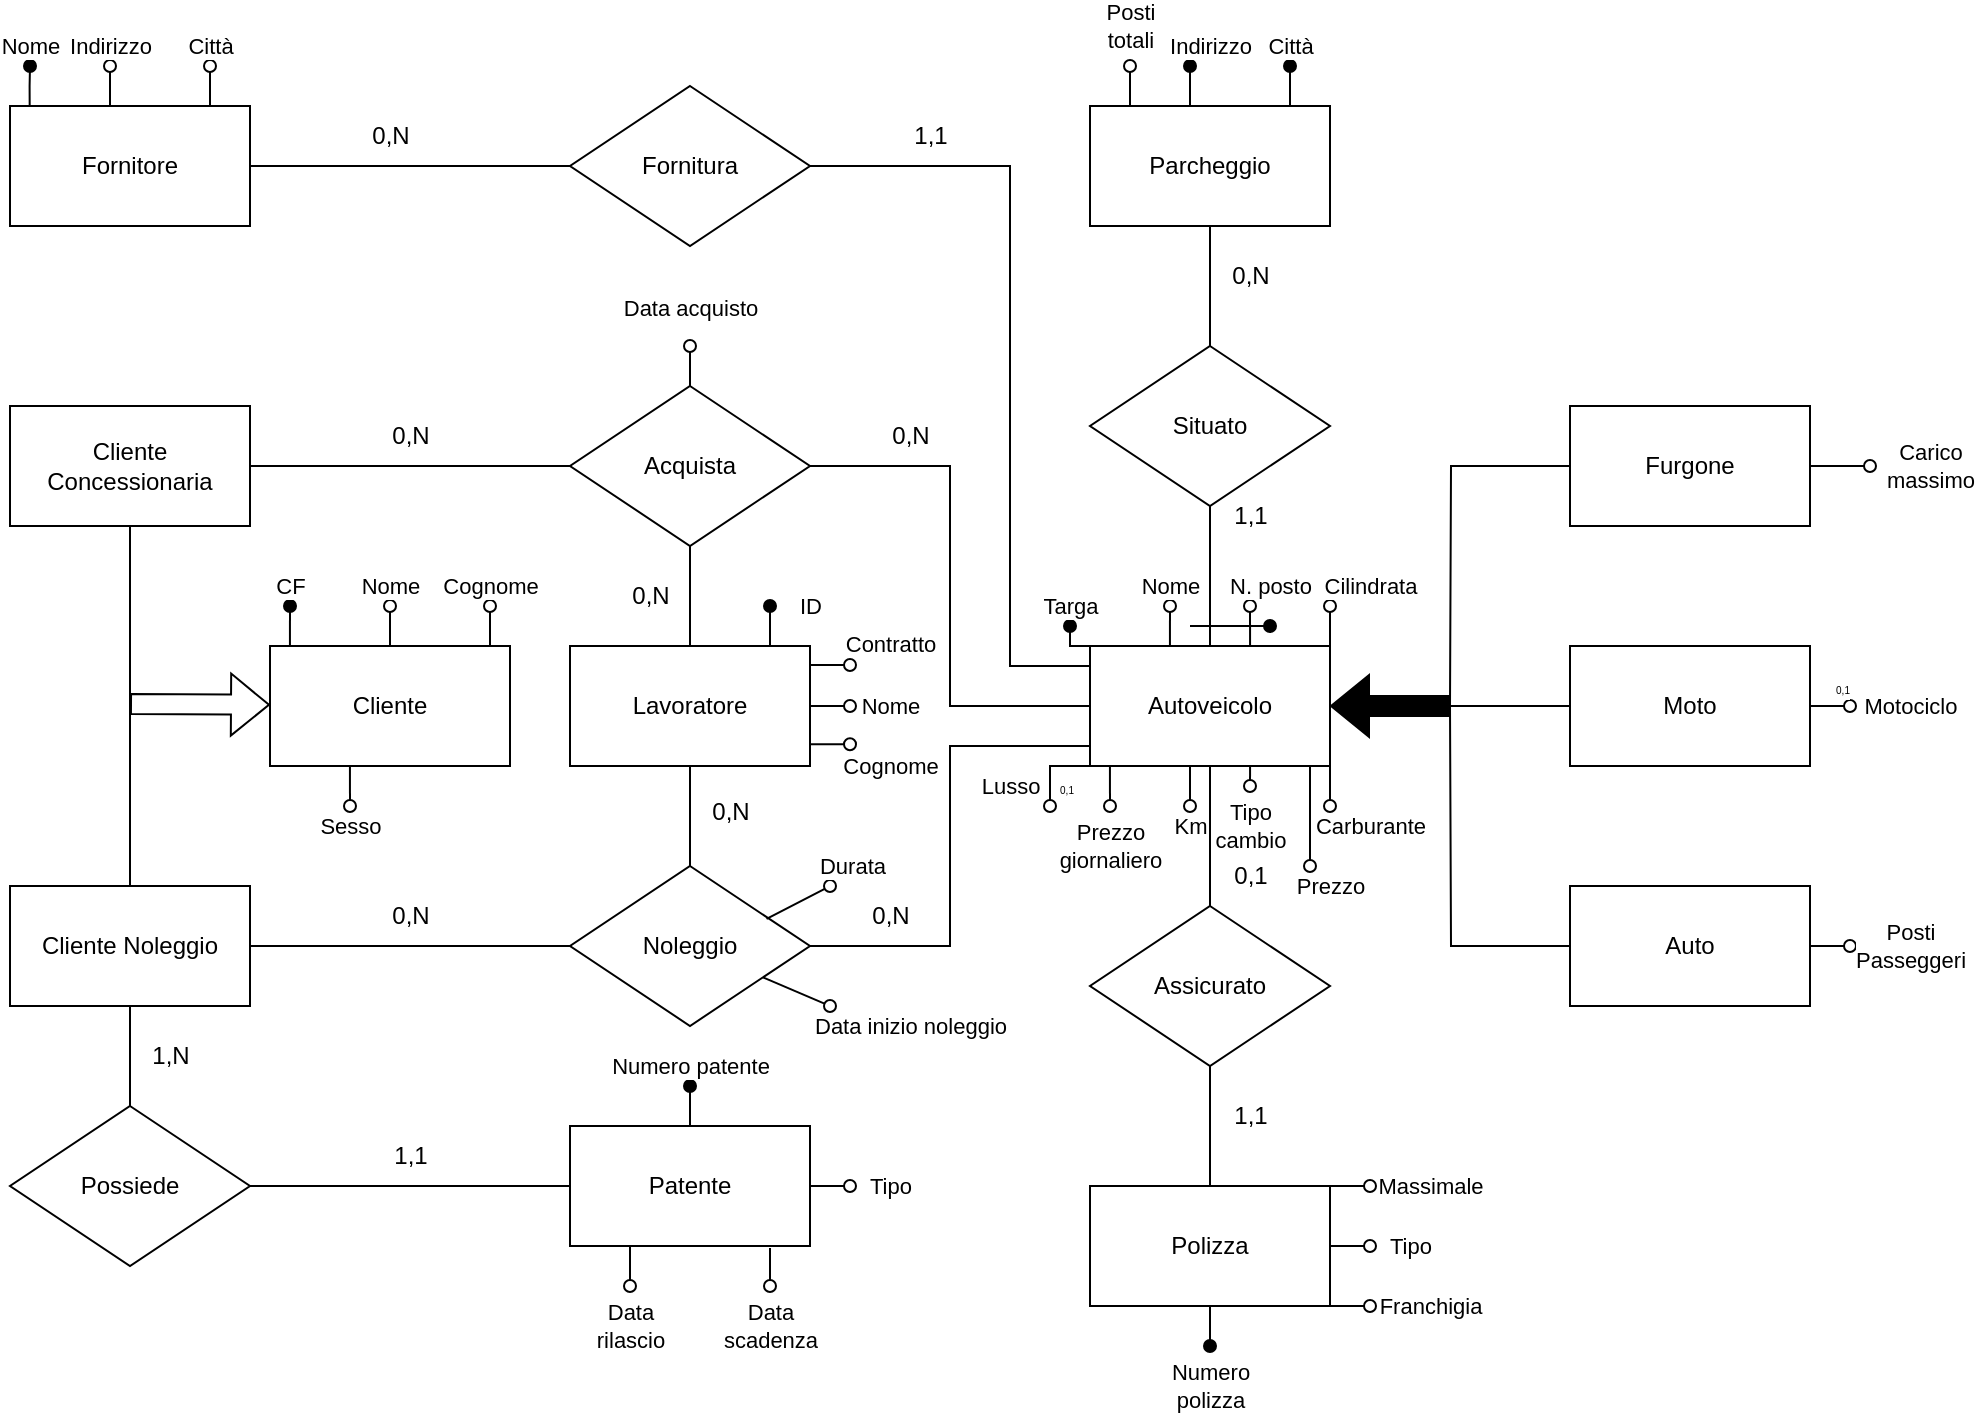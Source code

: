<mxfile version="21.2.8" type="device">
  <diagram name="Page-1" id="0QKLpB0sGq2ERXiElDXG">
    <mxGraphModel dx="1080" dy="813" grid="1" gridSize="10" guides="1" tooltips="1" connect="1" arrows="1" fold="1" page="1" pageScale="1" pageWidth="1169" pageHeight="827" math="0" shadow="0">
      <root>
        <mxCell id="0" />
        <mxCell id="1" parent="0" />
        <mxCell id="74rmJyMrIlyNJt9u1aJS-48" style="edgeStyle=orthogonalEdgeStyle;rounded=0;orthogonalLoop=1;jettySize=auto;html=1;endArrow=none;endFill=0;" parent="1" source="74rmJyMrIlyNJt9u1aJS-1" edge="1">
          <mxGeometry relative="1" as="geometry">
            <mxPoint x="220" y="400" as="targetPoint" />
          </mxGeometry>
        </mxCell>
        <mxCell id="74rmJyMrIlyNJt9u1aJS-1" value="Cliente Noleggio" style="rounded=0;whiteSpace=wrap;html=1;" parent="1" vertex="1">
          <mxGeometry x="160" y="490" width="120" height="60" as="geometry" />
        </mxCell>
        <mxCell id="74rmJyMrIlyNJt9u1aJS-18" value="" style="edgeStyle=orthogonalEdgeStyle;rounded=0;orthogonalLoop=1;jettySize=auto;html=1;endArrow=none;endFill=0;" parent="1" source="74rmJyMrIlyNJt9u1aJS-2" target="74rmJyMrIlyNJt9u1aJS-17" edge="1">
          <mxGeometry relative="1" as="geometry" />
        </mxCell>
        <mxCell id="74rmJyMrIlyNJt9u1aJS-53" style="edgeStyle=orthogonalEdgeStyle;rounded=0;orthogonalLoop=1;jettySize=auto;html=1;entryX=1;entryY=0.5;entryDx=0;entryDy=0;endArrow=none;endFill=0;" parent="1" source="74rmJyMrIlyNJt9u1aJS-2" target="74rmJyMrIlyNJt9u1aJS-50" edge="1">
          <mxGeometry relative="1" as="geometry">
            <Array as="points">
              <mxPoint x="630" y="400" />
              <mxPoint x="630" y="280" />
            </Array>
          </mxGeometry>
        </mxCell>
        <mxCell id="74rmJyMrIlyNJt9u1aJS-54" style="edgeStyle=orthogonalEdgeStyle;rounded=0;orthogonalLoop=1;jettySize=auto;html=1;endArrow=none;endFill=0;" parent="1" source="74rmJyMrIlyNJt9u1aJS-2" target="74rmJyMrIlyNJt9u1aJS-14" edge="1">
          <mxGeometry relative="1" as="geometry" />
        </mxCell>
        <mxCell id="74rmJyMrIlyNJt9u1aJS-2" value="Autoveicolo" style="rounded=0;whiteSpace=wrap;html=1;" parent="1" vertex="1">
          <mxGeometry x="700" y="370" width="120" height="60" as="geometry" />
        </mxCell>
        <mxCell id="74rmJyMrIlyNJt9u1aJS-43" style="edgeStyle=orthogonalEdgeStyle;rounded=0;orthogonalLoop=1;jettySize=auto;html=1;entryX=1;entryY=0.5;entryDx=0;entryDy=0;endArrow=none;endFill=0;" parent="1" source="74rmJyMrIlyNJt9u1aJS-3" target="74rmJyMrIlyNJt9u1aJS-7" edge="1">
          <mxGeometry relative="1" as="geometry" />
        </mxCell>
        <mxCell id="dF_B3i_cpQ_EFZ7lpc9Z-3" style="edgeStyle=orthogonalEdgeStyle;rounded=0;orthogonalLoop=1;jettySize=auto;html=1;endArrow=oval;endFill=0;" edge="1" parent="1" source="74rmJyMrIlyNJt9u1aJS-3">
          <mxGeometry relative="1" as="geometry">
            <mxPoint x="580" y="640" as="targetPoint" />
          </mxGeometry>
        </mxCell>
        <mxCell id="dF_B3i_cpQ_EFZ7lpc9Z-4" value="Tipo" style="edgeLabel;html=1;align=center;verticalAlign=middle;resizable=0;points=[];" vertex="1" connectable="0" parent="dF_B3i_cpQ_EFZ7lpc9Z-3">
          <mxGeometry x="-0.164" y="1" relative="1" as="geometry">
            <mxPoint x="31" y="1" as="offset" />
          </mxGeometry>
        </mxCell>
        <mxCell id="74rmJyMrIlyNJt9u1aJS-3" value="Patente" style="rounded=0;whiteSpace=wrap;html=1;" parent="1" vertex="1">
          <mxGeometry x="440" y="610" width="120" height="60" as="geometry" />
        </mxCell>
        <mxCell id="74rmJyMrIlyNJt9u1aJS-5" style="edgeStyle=orthogonalEdgeStyle;rounded=0;orthogonalLoop=1;jettySize=auto;html=1;endArrow=none;endFill=0;" parent="1" source="74rmJyMrIlyNJt9u1aJS-4" target="74rmJyMrIlyNJt9u1aJS-1" edge="1">
          <mxGeometry relative="1" as="geometry" />
        </mxCell>
        <mxCell id="74rmJyMrIlyNJt9u1aJS-6" style="edgeStyle=orthogonalEdgeStyle;rounded=0;orthogonalLoop=1;jettySize=auto;html=1;exitX=1;exitY=0.5;exitDx=0;exitDy=0;entryX=0;entryY=0.5;entryDx=0;entryDy=0;endArrow=none;endFill=0;" parent="1" source="74rmJyMrIlyNJt9u1aJS-4" target="74rmJyMrIlyNJt9u1aJS-2" edge="1">
          <mxGeometry relative="1" as="geometry">
            <Array as="points">
              <mxPoint x="630" y="520" />
              <mxPoint x="630" y="420" />
              <mxPoint x="700" y="420" />
            </Array>
          </mxGeometry>
        </mxCell>
        <mxCell id="74rmJyMrIlyNJt9u1aJS-4" value="Noleggio" style="rhombus;whiteSpace=wrap;html=1;" parent="1" vertex="1">
          <mxGeometry x="440" y="480" width="120" height="80" as="geometry" />
        </mxCell>
        <mxCell id="74rmJyMrIlyNJt9u1aJS-39" style="edgeStyle=orthogonalEdgeStyle;rounded=0;orthogonalLoop=1;jettySize=auto;html=1;entryX=0.5;entryY=1;entryDx=0;entryDy=0;endArrow=none;endFill=0;" parent="1" source="74rmJyMrIlyNJt9u1aJS-7" target="74rmJyMrIlyNJt9u1aJS-1" edge="1">
          <mxGeometry relative="1" as="geometry" />
        </mxCell>
        <mxCell id="74rmJyMrIlyNJt9u1aJS-7" value="Possiede" style="rhombus;whiteSpace=wrap;html=1;" parent="1" vertex="1">
          <mxGeometry x="160" y="600" width="120" height="80" as="geometry" />
        </mxCell>
        <mxCell id="74rmJyMrIlyNJt9u1aJS-12" style="edgeStyle=orthogonalEdgeStyle;rounded=0;orthogonalLoop=1;jettySize=auto;html=1;entryX=0.5;entryY=0;entryDx=0;entryDy=0;endArrow=none;endFill=0;" parent="1" source="74rmJyMrIlyNJt9u1aJS-11" target="74rmJyMrIlyNJt9u1aJS-4" edge="1">
          <mxGeometry relative="1" as="geometry">
            <Array as="points">
              <mxPoint x="500" y="480" />
            </Array>
          </mxGeometry>
        </mxCell>
        <mxCell id="74rmJyMrIlyNJt9u1aJS-52" style="edgeStyle=orthogonalEdgeStyle;rounded=0;orthogonalLoop=1;jettySize=auto;html=1;entryX=0.5;entryY=1;entryDx=0;entryDy=0;endArrow=none;endFill=0;" parent="1" source="74rmJyMrIlyNJt9u1aJS-11" target="74rmJyMrIlyNJt9u1aJS-50" edge="1">
          <mxGeometry relative="1" as="geometry" />
        </mxCell>
        <mxCell id="74rmJyMrIlyNJt9u1aJS-11" value="Lavoratore" style="rounded=0;whiteSpace=wrap;html=1;" parent="1" vertex="1">
          <mxGeometry x="440" y="370" width="120" height="60" as="geometry" />
        </mxCell>
        <mxCell id="74rmJyMrIlyNJt9u1aJS-13" value="Parcheggio" style="rounded=0;whiteSpace=wrap;html=1;" parent="1" vertex="1">
          <mxGeometry x="700" y="100" width="120" height="60" as="geometry" />
        </mxCell>
        <mxCell id="74rmJyMrIlyNJt9u1aJS-16" style="edgeStyle=orthogonalEdgeStyle;rounded=0;orthogonalLoop=1;jettySize=auto;html=1;entryX=0.5;entryY=1;entryDx=0;entryDy=0;endArrow=none;endFill=0;" parent="1" source="74rmJyMrIlyNJt9u1aJS-14" target="74rmJyMrIlyNJt9u1aJS-13" edge="1">
          <mxGeometry relative="1" as="geometry" />
        </mxCell>
        <mxCell id="74rmJyMrIlyNJt9u1aJS-14" value="Situato" style="rhombus;whiteSpace=wrap;html=1;" parent="1" vertex="1">
          <mxGeometry x="700" y="220" width="120" height="80" as="geometry" />
        </mxCell>
        <mxCell id="74rmJyMrIlyNJt9u1aJS-20" value="" style="edgeStyle=orthogonalEdgeStyle;rounded=0;orthogonalLoop=1;jettySize=auto;html=1;endArrow=none;endFill=0;" parent="1" source="74rmJyMrIlyNJt9u1aJS-17" target="74rmJyMrIlyNJt9u1aJS-19" edge="1">
          <mxGeometry relative="1" as="geometry" />
        </mxCell>
        <mxCell id="74rmJyMrIlyNJt9u1aJS-17" value="Assicurato" style="rhombus;whiteSpace=wrap;html=1;rounded=0;" parent="1" vertex="1">
          <mxGeometry x="700" y="500" width="120" height="80" as="geometry" />
        </mxCell>
        <mxCell id="BbuFmXLIKHxeUKriGhhk-25" value="Numero&lt;br&gt;polizza" style="edgeStyle=orthogonalEdgeStyle;rounded=0;orthogonalLoop=1;jettySize=auto;html=1;endArrow=oval;endFill=1;" parent="1" source="74rmJyMrIlyNJt9u1aJS-19" edge="1">
          <mxGeometry x="0.905" y="-20" relative="1" as="geometry">
            <mxPoint x="760" y="720" as="targetPoint" />
            <mxPoint as="offset" />
          </mxGeometry>
        </mxCell>
        <mxCell id="BbuFmXLIKHxeUKriGhhk-26" value="Tipo" style="edgeStyle=orthogonalEdgeStyle;rounded=0;orthogonalLoop=1;jettySize=auto;html=1;endArrow=oval;endFill=0;" parent="1" source="74rmJyMrIlyNJt9u1aJS-19" edge="1">
          <mxGeometry x="1" y="-20" relative="1" as="geometry">
            <mxPoint x="840" y="670.0" as="targetPoint" />
            <mxPoint as="offset" />
          </mxGeometry>
        </mxCell>
        <mxCell id="74rmJyMrIlyNJt9u1aJS-19" value="Polizza" style="whiteSpace=wrap;html=1;rounded=0;" parent="1" vertex="1">
          <mxGeometry x="700" y="640" width="120" height="60" as="geometry" />
        </mxCell>
        <mxCell id="74rmJyMrIlyNJt9u1aJS-58" style="edgeStyle=orthogonalEdgeStyle;rounded=0;orthogonalLoop=1;jettySize=auto;html=1;endArrow=none;endFill=0;" parent="1" source="74rmJyMrIlyNJt9u1aJS-27" edge="1">
          <mxGeometry relative="1" as="geometry">
            <mxPoint x="880" y="400" as="targetPoint" />
          </mxGeometry>
        </mxCell>
        <mxCell id="74rmJyMrIlyNJt9u1aJS-27" value="Moto" style="rounded=0;whiteSpace=wrap;html=1;" parent="1" vertex="1">
          <mxGeometry x="940" y="370" width="120" height="60" as="geometry" />
        </mxCell>
        <mxCell id="74rmJyMrIlyNJt9u1aJS-57" style="edgeStyle=orthogonalEdgeStyle;rounded=0;orthogonalLoop=1;jettySize=auto;html=1;endArrow=none;endFill=0;" parent="1" source="74rmJyMrIlyNJt9u1aJS-28" edge="1">
          <mxGeometry relative="1" as="geometry">
            <mxPoint x="880" y="400" as="targetPoint" />
          </mxGeometry>
        </mxCell>
        <mxCell id="74rmJyMrIlyNJt9u1aJS-28" value="Auto" style="rounded=0;whiteSpace=wrap;html=1;" parent="1" vertex="1">
          <mxGeometry x="940" y="490" width="120" height="60" as="geometry" />
        </mxCell>
        <mxCell id="74rmJyMrIlyNJt9u1aJS-56" style="edgeStyle=orthogonalEdgeStyle;rounded=0;orthogonalLoop=1;jettySize=auto;html=1;endArrow=none;endFill=0;" parent="1" source="74rmJyMrIlyNJt9u1aJS-29" edge="1">
          <mxGeometry relative="1" as="geometry">
            <mxPoint x="880" y="400" as="targetPoint" />
          </mxGeometry>
        </mxCell>
        <mxCell id="74rmJyMrIlyNJt9u1aJS-29" value="Furgone" style="rounded=0;whiteSpace=wrap;html=1;" parent="1" vertex="1">
          <mxGeometry x="940" y="250" width="120" height="60" as="geometry" />
        </mxCell>
        <mxCell id="74rmJyMrIlyNJt9u1aJS-32" value="" style="shape=flexArrow;endArrow=classic;html=1;rounded=0;strokeColor=#000000;fillColor=#000000;" parent="1" edge="1">
          <mxGeometry width="50" height="50" relative="1" as="geometry">
            <mxPoint x="880" y="400" as="sourcePoint" />
            <mxPoint x="820" y="400" as="targetPoint" />
            <Array as="points" />
          </mxGeometry>
        </mxCell>
        <mxCell id="74rmJyMrIlyNJt9u1aJS-49" style="edgeStyle=orthogonalEdgeStyle;rounded=0;orthogonalLoop=1;jettySize=auto;html=1;endArrow=none;endFill=0;" parent="1" source="74rmJyMrIlyNJt9u1aJS-44" edge="1">
          <mxGeometry relative="1" as="geometry">
            <mxPoint x="220" y="410" as="targetPoint" />
          </mxGeometry>
        </mxCell>
        <mxCell id="74rmJyMrIlyNJt9u1aJS-51" style="edgeStyle=orthogonalEdgeStyle;rounded=0;orthogonalLoop=1;jettySize=auto;html=1;entryX=0;entryY=0.5;entryDx=0;entryDy=0;endArrow=none;endFill=0;" parent="1" source="74rmJyMrIlyNJt9u1aJS-44" target="74rmJyMrIlyNJt9u1aJS-50" edge="1">
          <mxGeometry relative="1" as="geometry" />
        </mxCell>
        <mxCell id="74rmJyMrIlyNJt9u1aJS-44" value="Cliente Concessionaria" style="rounded=0;whiteSpace=wrap;html=1;" parent="1" vertex="1">
          <mxGeometry x="160" y="250" width="120" height="60" as="geometry" />
        </mxCell>
        <mxCell id="74rmJyMrIlyNJt9u1aJS-45" value="Cliente" style="rounded=0;whiteSpace=wrap;html=1;" parent="1" vertex="1">
          <mxGeometry x="290" y="370" width="120" height="60" as="geometry" />
        </mxCell>
        <mxCell id="74rmJyMrIlyNJt9u1aJS-47" value="" style="shape=flexArrow;endArrow=classic;html=1;rounded=0;" parent="1" edge="1">
          <mxGeometry width="50" height="50" relative="1" as="geometry">
            <mxPoint x="220" y="399" as="sourcePoint" />
            <mxPoint x="290" y="399.41" as="targetPoint" />
          </mxGeometry>
        </mxCell>
        <mxCell id="74rmJyMrIlyNJt9u1aJS-50" value="Acquista" style="rhombus;whiteSpace=wrap;html=1;" parent="1" vertex="1">
          <mxGeometry x="440" y="240" width="120" height="80" as="geometry" />
        </mxCell>
        <mxCell id="BbuFmXLIKHxeUKriGhhk-3" style="edgeStyle=orthogonalEdgeStyle;rounded=0;orthogonalLoop=1;jettySize=auto;html=1;entryX=0;entryY=0.5;entryDx=0;entryDy=0;endArrow=none;endFill=0;" parent="1" source="BbuFmXLIKHxeUKriGhhk-1" target="BbuFmXLIKHxeUKriGhhk-2" edge="1">
          <mxGeometry relative="1" as="geometry" />
        </mxCell>
        <mxCell id="BbuFmXLIKHxeUKriGhhk-6" value="Nome" style="edgeStyle=orthogonalEdgeStyle;rounded=0;orthogonalLoop=1;jettySize=auto;html=1;endArrow=oval;endFill=1;exitX=0.082;exitY=0.002;exitDx=0;exitDy=0;exitPerimeter=0;" parent="1" source="BbuFmXLIKHxeUKriGhhk-1" edge="1">
          <mxGeometry x="1" y="-10" relative="1" as="geometry">
            <mxPoint x="170" y="80" as="targetPoint" />
            <mxPoint x="170" y="98" as="sourcePoint" />
            <Array as="points">
              <mxPoint x="170" y="90" />
              <mxPoint x="170" y="90" />
            </Array>
            <mxPoint x="-10" y="-10" as="offset" />
          </mxGeometry>
        </mxCell>
        <mxCell id="BbuFmXLIKHxeUKriGhhk-1" value="Fornitore" style="rounded=0;whiteSpace=wrap;html=1;" parent="1" vertex="1">
          <mxGeometry x="160" y="100" width="120" height="60" as="geometry" />
        </mxCell>
        <mxCell id="BbuFmXLIKHxeUKriGhhk-4" style="edgeStyle=orthogonalEdgeStyle;rounded=0;orthogonalLoop=1;jettySize=auto;html=1;entryX=0;entryY=0;entryDx=0;entryDy=0;endArrow=none;endFill=0;" parent="1" source="BbuFmXLIKHxeUKriGhhk-2" target="74rmJyMrIlyNJt9u1aJS-2" edge="1">
          <mxGeometry relative="1" as="geometry">
            <Array as="points">
              <mxPoint x="660" y="130" />
              <mxPoint x="660" y="380" />
              <mxPoint x="700" y="380" />
            </Array>
          </mxGeometry>
        </mxCell>
        <mxCell id="BbuFmXLIKHxeUKriGhhk-2" value="Fornitura" style="rhombus;whiteSpace=wrap;html=1;" parent="1" vertex="1">
          <mxGeometry x="440" y="90" width="120" height="80" as="geometry" />
        </mxCell>
        <mxCell id="BbuFmXLIKHxeUKriGhhk-7" style="edgeStyle=orthogonalEdgeStyle;rounded=0;orthogonalLoop=1;jettySize=auto;html=1;endArrow=oval;endFill=0;" parent="1" edge="1">
          <mxGeometry relative="1" as="geometry">
            <mxPoint x="210" y="80" as="targetPoint" />
            <mxPoint x="210" y="100" as="sourcePoint" />
          </mxGeometry>
        </mxCell>
        <mxCell id="BbuFmXLIKHxeUKriGhhk-10" value="Indirizzo" style="edgeLabel;html=1;align=center;verticalAlign=middle;resizable=0;points=[];" parent="BbuFmXLIKHxeUKriGhhk-7" vertex="1" connectable="0">
          <mxGeometry x="-0.122" relative="1" as="geometry">
            <mxPoint y="-21" as="offset" />
          </mxGeometry>
        </mxCell>
        <mxCell id="BbuFmXLIKHxeUKriGhhk-8" style="edgeStyle=orthogonalEdgeStyle;rounded=0;orthogonalLoop=1;jettySize=auto;html=1;endArrow=oval;endFill=0;" parent="1" edge="1">
          <mxGeometry relative="1" as="geometry">
            <mxPoint x="260" y="80" as="targetPoint" />
            <mxPoint x="260" y="100" as="sourcePoint" />
          </mxGeometry>
        </mxCell>
        <mxCell id="BbuFmXLIKHxeUKriGhhk-9" value="Città" style="edgeLabel;html=1;align=center;verticalAlign=middle;resizable=0;points=[];" parent="BbuFmXLIKHxeUKriGhhk-8" vertex="1" connectable="0">
          <mxGeometry x="-0.078" relative="1" as="geometry">
            <mxPoint y="-21" as="offset" />
          </mxGeometry>
        </mxCell>
        <mxCell id="BbuFmXLIKHxeUKriGhhk-14" value="Posti&lt;br&gt;totali" style="edgeStyle=orthogonalEdgeStyle;rounded=0;orthogonalLoop=1;jettySize=auto;html=1;endArrow=oval;endFill=0;exitX=0;exitY=0;exitDx=0;exitDy=0;jumpSize=6;" parent="1" edge="1">
          <mxGeometry x="1" y="20" relative="1" as="geometry">
            <mxPoint x="720" y="80" as="targetPoint" />
            <mxPoint x="720" y="100" as="sourcePoint" />
            <mxPoint y="-20" as="offset" />
            <Array as="points">
              <mxPoint x="720" y="80" />
              <mxPoint x="720" y="80" />
            </Array>
          </mxGeometry>
        </mxCell>
        <mxCell id="BbuFmXLIKHxeUKriGhhk-15" style="edgeStyle=orthogonalEdgeStyle;rounded=0;orthogonalLoop=1;jettySize=auto;html=1;endArrow=oval;endFill=1;" parent="1" edge="1">
          <mxGeometry relative="1" as="geometry">
            <mxPoint x="750" y="80" as="targetPoint" />
            <mxPoint x="750" y="100" as="sourcePoint" />
          </mxGeometry>
        </mxCell>
        <mxCell id="BbuFmXLIKHxeUKriGhhk-16" value="Indirizzo" style="edgeLabel;html=1;align=center;verticalAlign=middle;resizable=0;points=[];" parent="BbuFmXLIKHxeUKriGhhk-15" vertex="1" connectable="0">
          <mxGeometry x="-0.122" relative="1" as="geometry">
            <mxPoint x="10" y="-21" as="offset" />
          </mxGeometry>
        </mxCell>
        <mxCell id="BbuFmXLIKHxeUKriGhhk-17" style="edgeStyle=orthogonalEdgeStyle;rounded=0;orthogonalLoop=1;jettySize=auto;html=1;endArrow=oval;endFill=1;" parent="1" edge="1">
          <mxGeometry relative="1" as="geometry">
            <mxPoint x="800" y="80" as="targetPoint" />
            <mxPoint x="800" y="100" as="sourcePoint" />
          </mxGeometry>
        </mxCell>
        <mxCell id="BbuFmXLIKHxeUKriGhhk-18" value="Città" style="edgeLabel;html=1;align=center;verticalAlign=middle;resizable=0;points=[];" parent="BbuFmXLIKHxeUKriGhhk-17" vertex="1" connectable="0">
          <mxGeometry x="-0.078" relative="1" as="geometry">
            <mxPoint y="-21" as="offset" />
          </mxGeometry>
        </mxCell>
        <mxCell id="BbuFmXLIKHxeUKriGhhk-28" value="Franchigia" style="edgeStyle=orthogonalEdgeStyle;rounded=0;orthogonalLoop=1;jettySize=auto;html=1;endArrow=oval;endFill=0;exitX=1;exitY=1;exitDx=0;exitDy=0;" parent="1" source="74rmJyMrIlyNJt9u1aJS-19" edge="1">
          <mxGeometry x="1" y="30" relative="1" as="geometry">
            <mxPoint x="840" y="700" as="targetPoint" />
            <mxPoint x="830" y="700" as="sourcePoint" />
            <mxPoint x="30" y="30" as="offset" />
          </mxGeometry>
        </mxCell>
        <mxCell id="BbuFmXLIKHxeUKriGhhk-29" value="Massimale" style="edgeStyle=orthogonalEdgeStyle;rounded=0;orthogonalLoop=1;jettySize=auto;html=1;endArrow=oval;endFill=0;" parent="1" edge="1">
          <mxGeometry x="1" y="-30" relative="1" as="geometry">
            <mxPoint x="840" y="640" as="targetPoint" />
            <mxPoint x="830" y="640" as="sourcePoint" />
            <mxPoint x="30" y="-30" as="offset" />
            <Array as="points">
              <mxPoint x="820" y="640" />
              <mxPoint x="820" y="640" />
            </Array>
          </mxGeometry>
        </mxCell>
        <mxCell id="BbuFmXLIKHxeUKriGhhk-31" value="Nome" style="edgeStyle=orthogonalEdgeStyle;rounded=0;orthogonalLoop=1;jettySize=auto;html=1;endArrow=oval;endFill=0;exitX=1;exitY=0.5;exitDx=0;exitDy=0;" parent="1" source="74rmJyMrIlyNJt9u1aJS-11" edge="1">
          <mxGeometry x="1" y="20" relative="1" as="geometry">
            <mxPoint x="580" y="400" as="targetPoint" />
            <mxPoint x="570" y="400" as="sourcePoint" />
            <mxPoint x="20" y="20" as="offset" />
          </mxGeometry>
        </mxCell>
        <mxCell id="BbuFmXLIKHxeUKriGhhk-32" value="Cognome" style="edgeStyle=orthogonalEdgeStyle;rounded=0;orthogonalLoop=1;jettySize=auto;html=1;endArrow=oval;endFill=0;exitX=0.997;exitY=0.818;exitDx=0;exitDy=0;exitPerimeter=0;" parent="1" source="74rmJyMrIlyNJt9u1aJS-11" edge="1">
          <mxGeometry x="1" y="22" relative="1" as="geometry">
            <mxPoint x="580" y="420" as="targetPoint" />
            <mxPoint x="561" y="420" as="sourcePoint" />
            <mxPoint x="-2" y="10" as="offset" />
          </mxGeometry>
        </mxCell>
        <mxCell id="BbuFmXLIKHxeUKriGhhk-33" value="Contratto" style="edgeStyle=orthogonalEdgeStyle;rounded=0;orthogonalLoop=1;jettySize=auto;html=1;endArrow=oval;endFill=0;exitX=1.003;exitY=0.159;exitDx=0;exitDy=0;exitPerimeter=0;" parent="1" source="74rmJyMrIlyNJt9u1aJS-11" edge="1">
          <mxGeometry x="0.95" y="22" relative="1" as="geometry">
            <mxPoint x="580" y="380" as="targetPoint" />
            <mxPoint x="570" y="380" as="sourcePoint" />
            <mxPoint x="-2" y="-10" as="offset" />
          </mxGeometry>
        </mxCell>
        <mxCell id="BbuFmXLIKHxeUKriGhhk-34" value="ID" style="edgeStyle=orthogonalEdgeStyle;rounded=0;orthogonalLoop=1;jettySize=auto;html=1;endArrow=oval;endFill=1;" parent="1" edge="1">
          <mxGeometry x="1" y="-20" relative="1" as="geometry">
            <mxPoint x="540" y="350" as="targetPoint" />
            <mxPoint x="540" y="370" as="sourcePoint" />
            <mxPoint as="offset" />
          </mxGeometry>
        </mxCell>
        <mxCell id="BbuFmXLIKHxeUKriGhhk-35" value="Targa" style="edgeStyle=orthogonalEdgeStyle;rounded=0;orthogonalLoop=1;jettySize=auto;html=1;endArrow=oval;endFill=1;" parent="1" edge="1">
          <mxGeometry x="1" y="10" relative="1" as="geometry">
            <mxPoint x="690" y="360" as="targetPoint" />
            <mxPoint x="700" y="370" as="sourcePoint" />
            <mxPoint x="10" y="-10" as="offset" />
          </mxGeometry>
        </mxCell>
        <mxCell id="BbuFmXLIKHxeUKriGhhk-37" value="Nome" style="edgeStyle=orthogonalEdgeStyle;rounded=0;orthogonalLoop=1;jettySize=auto;html=1;endArrow=oval;endFill=0;exitX=0.333;exitY=0;exitDx=0;exitDy=0;exitPerimeter=0;" parent="1" source="74rmJyMrIlyNJt9u1aJS-2" edge="1">
          <mxGeometry x="1" y="10" relative="1" as="geometry">
            <mxPoint x="740" y="350" as="targetPoint" />
            <mxPoint x="750" y="360" as="sourcePoint" />
            <mxPoint x="10" y="-10" as="offset" />
          </mxGeometry>
        </mxCell>
        <mxCell id="BbuFmXLIKHxeUKriGhhk-38" value="Lusso" style="edgeStyle=orthogonalEdgeStyle;rounded=0;orthogonalLoop=1;jettySize=auto;html=1;endArrow=oval;endFill=0;exitX=0;exitY=1;exitDx=0;exitDy=0;" parent="1" source="74rmJyMrIlyNJt9u1aJS-2" edge="1">
          <mxGeometry x="0.5" y="-20" relative="1" as="geometry">
            <mxPoint x="680" y="450" as="targetPoint" />
            <mxPoint x="770" y="370" as="sourcePoint" />
            <mxPoint as="offset" />
          </mxGeometry>
        </mxCell>
        <mxCell id="BbuFmXLIKHxeUKriGhhk-39" value="&lt;font style=&quot;font-size: 5px;&quot;&gt;0,1&lt;/font&gt;" style="edgeLabel;html=1;align=center;verticalAlign=middle;resizable=0;points=[];" parent="BbuFmXLIKHxeUKriGhhk-38" vertex="1" connectable="0">
          <mxGeometry x="0.035" y="-1" relative="1" as="geometry">
            <mxPoint x="9" y="9" as="offset" />
          </mxGeometry>
        </mxCell>
        <mxCell id="BbuFmXLIKHxeUKriGhhk-40" value="Carburante" style="edgeStyle=orthogonalEdgeStyle;rounded=0;orthogonalLoop=1;jettySize=auto;html=1;endArrow=oval;endFill=0;exitX=1;exitY=0;exitDx=0;exitDy=0;" parent="1" source="74rmJyMrIlyNJt9u1aJS-2" edge="1">
          <mxGeometry x="-1" y="-92" relative="1" as="geometry">
            <mxPoint x="820" y="350" as="targetPoint" />
            <mxPoint x="810" y="350" as="sourcePoint" />
            <mxPoint x="-72" y="90" as="offset" />
          </mxGeometry>
        </mxCell>
        <mxCell id="BbuFmXLIKHxeUKriGhhk-41" value="Cilindrata" style="edgeStyle=orthogonalEdgeStyle;rounded=0;orthogonalLoop=1;jettySize=auto;html=1;endArrow=oval;endFill=0;exitX=1;exitY=1;exitDx=0;exitDy=0;" parent="1" source="74rmJyMrIlyNJt9u1aJS-2" edge="1">
          <mxGeometry x="-1" y="92" relative="1" as="geometry">
            <mxPoint x="820" y="450" as="targetPoint" />
            <mxPoint x="810" y="450" as="sourcePoint" />
            <mxPoint x="-72" y="-90" as="offset" />
          </mxGeometry>
        </mxCell>
        <mxCell id="BbuFmXLIKHxeUKriGhhk-42" value="Tipo&lt;br&gt;cambio" style="edgeStyle=orthogonalEdgeStyle;rounded=0;orthogonalLoop=1;jettySize=auto;html=1;endArrow=oval;endFill=0;exitX=0.667;exitY=1;exitDx=0;exitDy=0;exitPerimeter=0;" parent="1" source="74rmJyMrIlyNJt9u1aJS-2" edge="1">
          <mxGeometry x="1" y="20" relative="1" as="geometry">
            <mxPoint x="780" y="440" as="targetPoint" />
            <mxPoint x="780" y="440" as="sourcePoint" />
            <mxPoint x="-20" y="20" as="offset" />
          </mxGeometry>
        </mxCell>
        <mxCell id="BbuFmXLIKHxeUKriGhhk-43" value="Km" style="edgeStyle=orthogonalEdgeStyle;rounded=0;orthogonalLoop=1;jettySize=auto;html=1;endArrow=oval;endFill=0;" parent="1" edge="1">
          <mxGeometry x="1" y="10" relative="1" as="geometry">
            <mxPoint x="750" y="450" as="targetPoint" />
            <mxPoint x="750" y="430" as="sourcePoint" />
            <mxPoint x="-10" y="10" as="offset" />
          </mxGeometry>
        </mxCell>
        <mxCell id="BbuFmXLIKHxeUKriGhhk-44" value="Prezzo&lt;br&gt;giornaliero" style="edgeStyle=orthogonalEdgeStyle;rounded=0;orthogonalLoop=1;jettySize=auto;html=1;endArrow=oval;endFill=0;exitX=0.083;exitY=1;exitDx=0;exitDy=0;exitPerimeter=0;" parent="1" source="74rmJyMrIlyNJt9u1aJS-2" edge="1">
          <mxGeometry x="1" y="-20" relative="1" as="geometry">
            <mxPoint x="710" y="450" as="targetPoint" />
            <mxPoint x="710" y="450" as="sourcePoint" />
            <mxPoint x="20" y="20" as="offset" />
          </mxGeometry>
        </mxCell>
        <mxCell id="BbuFmXLIKHxeUKriGhhk-45" value="N. posto" style="edgeStyle=orthogonalEdgeStyle;rounded=0;orthogonalLoop=1;jettySize=auto;html=1;endArrow=oval;endFill=0;exitX=0.667;exitY=0;exitDx=0;exitDy=0;exitPerimeter=0;" parent="1" source="74rmJyMrIlyNJt9u1aJS-2" edge="1">
          <mxGeometry x="1" y="-14" relative="1" as="geometry">
            <mxPoint x="780" y="350" as="targetPoint" />
            <mxPoint x="790" y="360" as="sourcePoint" />
            <mxPoint x="-4" y="-10" as="offset" />
          </mxGeometry>
        </mxCell>
        <mxCell id="BbuFmXLIKHxeUKriGhhk-46" value="" style="endArrow=oval;html=1;rounded=0;endFill=1;" parent="1" edge="1">
          <mxGeometry width="50" height="50" relative="1" as="geometry">
            <mxPoint x="750" y="360" as="sourcePoint" />
            <mxPoint x="790" y="360" as="targetPoint" />
          </mxGeometry>
        </mxCell>
        <mxCell id="BbuFmXLIKHxeUKriGhhk-47" value="Posti&lt;br&gt;Passeggeri" style="edgeStyle=orthogonalEdgeStyle;rounded=0;orthogonalLoop=1;jettySize=auto;html=1;endArrow=oval;endFill=0;exitX=1;exitY=0.5;exitDx=0;exitDy=0;" parent="1" source="74rmJyMrIlyNJt9u1aJS-28" edge="1">
          <mxGeometry x="1" y="30" relative="1" as="geometry">
            <mxPoint x="1080" y="520" as="targetPoint" />
            <mxPoint x="1070" y="520" as="sourcePoint" />
            <mxPoint x="30" y="30" as="offset" />
          </mxGeometry>
        </mxCell>
        <mxCell id="BbuFmXLIKHxeUKriGhhk-48" value="Motociclo" style="edgeStyle=orthogonalEdgeStyle;rounded=0;orthogonalLoop=1;jettySize=auto;html=1;endArrow=oval;endFill=0;exitX=1;exitY=0.5;exitDx=0;exitDy=0;" parent="1" source="74rmJyMrIlyNJt9u1aJS-27" edge="1">
          <mxGeometry x="1" y="30" relative="1" as="geometry">
            <mxPoint x="1080" y="400" as="targetPoint" />
            <mxPoint x="1070" y="400" as="sourcePoint" />
            <mxPoint x="30" y="30" as="offset" />
            <Array as="points">
              <mxPoint x="1070" y="400" />
              <mxPoint x="1070" y="400" />
            </Array>
          </mxGeometry>
        </mxCell>
        <mxCell id="BbuFmXLIKHxeUKriGhhk-49" value="&lt;font style=&quot;font-size: 5px;&quot;&gt;0,1&lt;/font&gt;" style="edgeLabel;html=1;align=center;verticalAlign=middle;resizable=0;points=[];" parent="BbuFmXLIKHxeUKriGhhk-48" vertex="1" connectable="0">
          <mxGeometry x="0.59" y="-2" relative="1" as="geometry">
            <mxPoint y="-12" as="offset" />
          </mxGeometry>
        </mxCell>
        <mxCell id="BbuFmXLIKHxeUKriGhhk-50" value="Carico&lt;br&gt;massimo" style="edgeStyle=orthogonalEdgeStyle;rounded=0;orthogonalLoop=1;jettySize=auto;html=1;endArrow=oval;endFill=0;exitX=1;exitY=0.5;exitDx=0;exitDy=0;" parent="1" source="74rmJyMrIlyNJt9u1aJS-29" edge="1">
          <mxGeometry x="1" y="30" relative="1" as="geometry">
            <mxPoint x="1090" y="280" as="targetPoint" />
            <mxPoint x="1070" y="290" as="sourcePoint" />
            <mxPoint x="30" y="30" as="offset" />
          </mxGeometry>
        </mxCell>
        <mxCell id="BbuFmXLIKHxeUKriGhhk-51" value="Data&lt;br&gt;scadenza" style="edgeStyle=orthogonalEdgeStyle;rounded=0;orthogonalLoop=1;jettySize=auto;html=1;endArrow=oval;endFill=0;" parent="1" edge="1">
          <mxGeometry x="1" y="20" relative="1" as="geometry">
            <mxPoint x="540" y="690" as="targetPoint" />
            <mxPoint x="540" y="671" as="sourcePoint" />
            <mxPoint x="-20" y="20" as="offset" />
          </mxGeometry>
        </mxCell>
        <mxCell id="BbuFmXLIKHxeUKriGhhk-52" value="Data&lt;br&gt;rilascio" style="edgeStyle=orthogonalEdgeStyle;rounded=0;orthogonalLoop=1;jettySize=auto;html=1;endArrow=oval;endFill=0;exitX=0.25;exitY=1;exitDx=0;exitDy=0;" parent="1" source="74rmJyMrIlyNJt9u1aJS-3" edge="1">
          <mxGeometry x="1" y="20" relative="1" as="geometry">
            <mxPoint x="470" y="690" as="targetPoint" />
            <mxPoint x="480" y="700" as="sourcePoint" />
            <mxPoint x="-20" y="20" as="offset" />
          </mxGeometry>
        </mxCell>
        <mxCell id="BbuFmXLIKHxeUKriGhhk-53" value="Numero patente" style="edgeStyle=orthogonalEdgeStyle;rounded=0;orthogonalLoop=1;jettySize=auto;html=1;endArrow=oval;endFill=1;exitX=0.5;exitY=0;exitDx=0;exitDy=0;" parent="1" source="74rmJyMrIlyNJt9u1aJS-3" edge="1">
          <mxGeometry x="1" y="10" relative="1" as="geometry">
            <mxPoint x="500" y="590" as="targetPoint" />
            <mxPoint x="520" y="600" as="sourcePoint" />
            <mxPoint x="10" y="-10" as="offset" />
          </mxGeometry>
        </mxCell>
        <mxCell id="BbuFmXLIKHxeUKriGhhk-54" value="CF" style="edgeStyle=orthogonalEdgeStyle;rounded=0;orthogonalLoop=1;jettySize=auto;html=1;endArrow=oval;endFill=1;exitX=0.083;exitY=0;exitDx=0;exitDy=0;exitPerimeter=0;" parent="1" source="74rmJyMrIlyNJt9u1aJS-45" edge="1">
          <mxGeometry x="1" y="-10" relative="1" as="geometry">
            <mxPoint x="300" y="350" as="targetPoint" />
            <mxPoint x="300" y="350" as="sourcePoint" />
            <mxPoint x="-10" y="-10" as="offset" />
          </mxGeometry>
        </mxCell>
        <mxCell id="BbuFmXLIKHxeUKriGhhk-55" value="Nome" style="edgeStyle=orthogonalEdgeStyle;rounded=0;orthogonalLoop=1;jettySize=auto;html=1;endArrow=oval;endFill=0;exitX=0.5;exitY=0;exitDx=0;exitDy=0;" parent="1" source="74rmJyMrIlyNJt9u1aJS-45" edge="1">
          <mxGeometry x="1" y="10" relative="1" as="geometry">
            <mxPoint x="350" y="350" as="targetPoint" />
            <mxPoint x="330" y="360" as="sourcePoint" />
            <mxPoint x="10" y="-10" as="offset" />
          </mxGeometry>
        </mxCell>
        <mxCell id="BbuFmXLIKHxeUKriGhhk-56" value="Cognome" style="edgeStyle=orthogonalEdgeStyle;rounded=0;orthogonalLoop=1;jettySize=auto;html=1;endArrow=oval;endFill=0;" parent="1" edge="1">
          <mxGeometry x="1" y="10" relative="1" as="geometry">
            <mxPoint x="400" y="350" as="targetPoint" />
            <mxPoint x="400" y="370" as="sourcePoint" />
            <mxPoint x="10" y="-10" as="offset" />
          </mxGeometry>
        </mxCell>
        <mxCell id="BbuFmXLIKHxeUKriGhhk-57" value="Sesso" style="edgeStyle=orthogonalEdgeStyle;rounded=0;orthogonalLoop=1;jettySize=auto;html=1;endArrow=oval;endFill=0;exitX=0.333;exitY=1;exitDx=0;exitDy=0;exitPerimeter=0;" parent="1" source="74rmJyMrIlyNJt9u1aJS-45" edge="1">
          <mxGeometry x="1" y="-10" relative="1" as="geometry">
            <mxPoint x="330" y="450" as="targetPoint" />
            <mxPoint x="330" y="440" as="sourcePoint" />
            <mxPoint x="10" y="10" as="offset" />
            <Array as="points" />
          </mxGeometry>
        </mxCell>
        <mxCell id="BbuFmXLIKHxeUKriGhhk-58" value="1,1" style="text;html=1;align=center;verticalAlign=middle;resizable=0;points=[];autosize=1;strokeColor=none;fillColor=none;" parent="1" vertex="1">
          <mxGeometry x="340" y="610" width="40" height="30" as="geometry" />
        </mxCell>
        <mxCell id="BbuFmXLIKHxeUKriGhhk-59" value="1,N" style="text;html=1;align=center;verticalAlign=middle;resizable=0;points=[];autosize=1;strokeColor=none;fillColor=none;" parent="1" vertex="1">
          <mxGeometry x="220" y="560" width="40" height="30" as="geometry" />
        </mxCell>
        <mxCell id="BbuFmXLIKHxeUKriGhhk-60" value="0,N" style="text;html=1;align=center;verticalAlign=middle;resizable=0;points=[];autosize=1;strokeColor=none;fillColor=none;" parent="1" vertex="1">
          <mxGeometry x="340" y="490" width="40" height="30" as="geometry" />
        </mxCell>
        <mxCell id="BbuFmXLIKHxeUKriGhhk-61" value="0,N" style="text;html=1;align=center;verticalAlign=middle;resizable=0;points=[];autosize=1;strokeColor=none;fillColor=none;" parent="1" vertex="1">
          <mxGeometry x="500" y="438" width="40" height="30" as="geometry" />
        </mxCell>
        <mxCell id="BbuFmXLIKHxeUKriGhhk-62" value="0,N" style="text;html=1;align=center;verticalAlign=middle;resizable=0;points=[];autosize=1;strokeColor=none;fillColor=none;" parent="1" vertex="1">
          <mxGeometry x="580" y="490" width="40" height="30" as="geometry" />
        </mxCell>
        <mxCell id="BbuFmXLIKHxeUKriGhhk-63" value="1,1" style="text;html=1;align=center;verticalAlign=middle;resizable=0;points=[];autosize=1;strokeColor=none;fillColor=none;" parent="1" vertex="1">
          <mxGeometry x="760" y="590" width="40" height="30" as="geometry" />
        </mxCell>
        <mxCell id="BbuFmXLIKHxeUKriGhhk-64" value="0,1" style="text;html=1;align=center;verticalAlign=middle;resizable=0;points=[];autosize=1;strokeColor=none;fillColor=none;" parent="1" vertex="1">
          <mxGeometry x="760" y="470" width="40" height="30" as="geometry" />
        </mxCell>
        <mxCell id="BbuFmXLIKHxeUKriGhhk-65" value="0,N" style="text;html=1;align=center;verticalAlign=middle;resizable=0;points=[];autosize=1;strokeColor=none;fillColor=none;" parent="1" vertex="1">
          <mxGeometry x="760" y="170" width="40" height="30" as="geometry" />
        </mxCell>
        <mxCell id="BbuFmXLIKHxeUKriGhhk-66" value="1,1" style="text;html=1;align=center;verticalAlign=middle;resizable=0;points=[];autosize=1;strokeColor=none;fillColor=none;" parent="1" vertex="1">
          <mxGeometry x="760" y="290" width="40" height="30" as="geometry" />
        </mxCell>
        <mxCell id="BbuFmXLIKHxeUKriGhhk-67" value="0,N" style="text;html=1;align=center;verticalAlign=middle;resizable=0;points=[];autosize=1;strokeColor=none;fillColor=none;" parent="1" vertex="1">
          <mxGeometry x="330" y="100" width="40" height="30" as="geometry" />
        </mxCell>
        <mxCell id="BbuFmXLIKHxeUKriGhhk-68" value="1,1" style="text;html=1;align=center;verticalAlign=middle;resizable=0;points=[];autosize=1;strokeColor=none;fillColor=none;" parent="1" vertex="1">
          <mxGeometry x="600" y="100" width="40" height="30" as="geometry" />
        </mxCell>
        <mxCell id="BbuFmXLIKHxeUKriGhhk-69" value="0,N" style="text;html=1;align=center;verticalAlign=middle;resizable=0;points=[];autosize=1;strokeColor=none;fillColor=none;" parent="1" vertex="1">
          <mxGeometry x="340" y="250" width="40" height="30" as="geometry" />
        </mxCell>
        <mxCell id="BbuFmXLIKHxeUKriGhhk-70" value="0,N" style="text;html=1;align=center;verticalAlign=middle;resizable=0;points=[];autosize=1;strokeColor=none;fillColor=none;" parent="1" vertex="1">
          <mxGeometry x="590" y="250" width="40" height="30" as="geometry" />
        </mxCell>
        <mxCell id="BbuFmXLIKHxeUKriGhhk-71" value="0,N" style="text;html=1;align=center;verticalAlign=middle;resizable=0;points=[];autosize=1;strokeColor=none;fillColor=none;" parent="1" vertex="1">
          <mxGeometry x="460" y="330" width="40" height="30" as="geometry" />
        </mxCell>
        <mxCell id="2K37umYgtSCnoKlPbDF--2" value="" style="endArrow=oval;html=1;rounded=0;endFill=0;" parent="1" source="74rmJyMrIlyNJt9u1aJS-4" edge="1">
          <mxGeometry width="50" height="50" relative="1" as="geometry">
            <mxPoint x="560" y="600" as="sourcePoint" />
            <mxPoint x="570" y="550" as="targetPoint" />
          </mxGeometry>
        </mxCell>
        <mxCell id="2K37umYgtSCnoKlPbDF--3" value="Data inizio noleggio" style="edgeLabel;html=1;align=center;verticalAlign=middle;resizable=0;points=[];" parent="2K37umYgtSCnoKlPbDF--2" vertex="1" connectable="0">
          <mxGeometry x="0.303" y="1" relative="1" as="geometry">
            <mxPoint x="51" y="16" as="offset" />
          </mxGeometry>
        </mxCell>
        <mxCell id="2K37umYgtSCnoKlPbDF--4" value="" style="endArrow=oval;html=1;rounded=0;exitX=0.819;exitY=0.331;exitDx=0;exitDy=0;exitPerimeter=0;endFill=0;" parent="1" source="74rmJyMrIlyNJt9u1aJS-4" edge="1">
          <mxGeometry width="50" height="50" relative="1" as="geometry">
            <mxPoint x="540" y="500" as="sourcePoint" />
            <mxPoint x="570" y="490" as="targetPoint" />
          </mxGeometry>
        </mxCell>
        <mxCell id="2K37umYgtSCnoKlPbDF--5" value="Durata" style="edgeLabel;html=1;align=center;verticalAlign=middle;resizable=0;points=[];" parent="2K37umYgtSCnoKlPbDF--4" vertex="1" connectable="0">
          <mxGeometry x="0.438" y="-1" relative="1" as="geometry">
            <mxPoint x="19" y="-16" as="offset" />
          </mxGeometry>
        </mxCell>
        <mxCell id="2K37umYgtSCnoKlPbDF--6" value="" style="endArrow=oval;html=1;rounded=0;exitX=0.5;exitY=0;exitDx=0;exitDy=0;endFill=0;" parent="1" source="74rmJyMrIlyNJt9u1aJS-50" edge="1">
          <mxGeometry width="50" height="50" relative="1" as="geometry">
            <mxPoint x="520" y="250" as="sourcePoint" />
            <mxPoint x="500" y="220" as="targetPoint" />
          </mxGeometry>
        </mxCell>
        <mxCell id="2K37umYgtSCnoKlPbDF--7" value="Data acquisto" style="edgeLabel;html=1;align=center;verticalAlign=middle;resizable=0;points=[];" parent="2K37umYgtSCnoKlPbDF--6" vertex="1" connectable="0">
          <mxGeometry x="0.264" relative="1" as="geometry">
            <mxPoint y="-27" as="offset" />
          </mxGeometry>
        </mxCell>
        <mxCell id="2K37umYgtSCnoKlPbDF--8" value="" style="endArrow=oval;html=1;rounded=0;endFill=0;" parent="1" edge="1">
          <mxGeometry width="50" height="50" relative="1" as="geometry">
            <mxPoint x="810" y="430" as="sourcePoint" />
            <mxPoint x="810" y="480" as="targetPoint" />
          </mxGeometry>
        </mxCell>
        <mxCell id="2K37umYgtSCnoKlPbDF--9" value="Prezzo" style="edgeLabel;html=1;align=center;verticalAlign=middle;resizable=0;points=[];" parent="2K37umYgtSCnoKlPbDF--8" vertex="1" connectable="0">
          <mxGeometry x="0.675" y="-1" relative="1" as="geometry">
            <mxPoint x="11" y="18" as="offset" />
          </mxGeometry>
        </mxCell>
      </root>
    </mxGraphModel>
  </diagram>
</mxfile>
